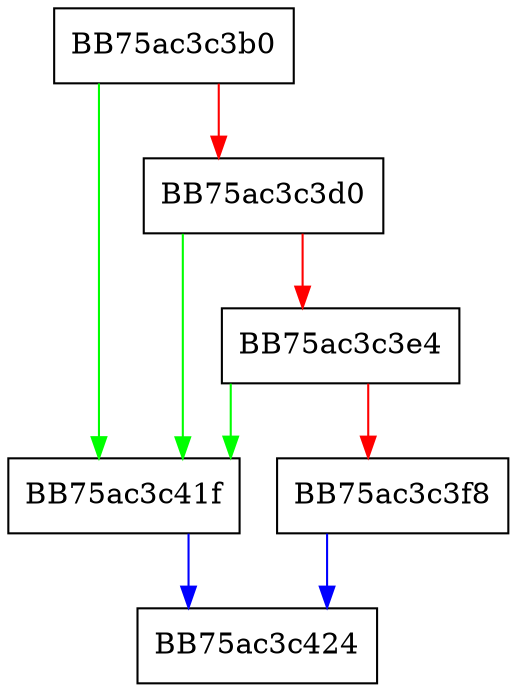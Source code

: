 digraph FindNext {
  node [shape="box"];
  graph [splines=ortho];
  BB75ac3c3b0 -> BB75ac3c41f [color="green"];
  BB75ac3c3b0 -> BB75ac3c3d0 [color="red"];
  BB75ac3c3d0 -> BB75ac3c41f [color="green"];
  BB75ac3c3d0 -> BB75ac3c3e4 [color="red"];
  BB75ac3c3e4 -> BB75ac3c41f [color="green"];
  BB75ac3c3e4 -> BB75ac3c3f8 [color="red"];
  BB75ac3c3f8 -> BB75ac3c424 [color="blue"];
  BB75ac3c41f -> BB75ac3c424 [color="blue"];
}